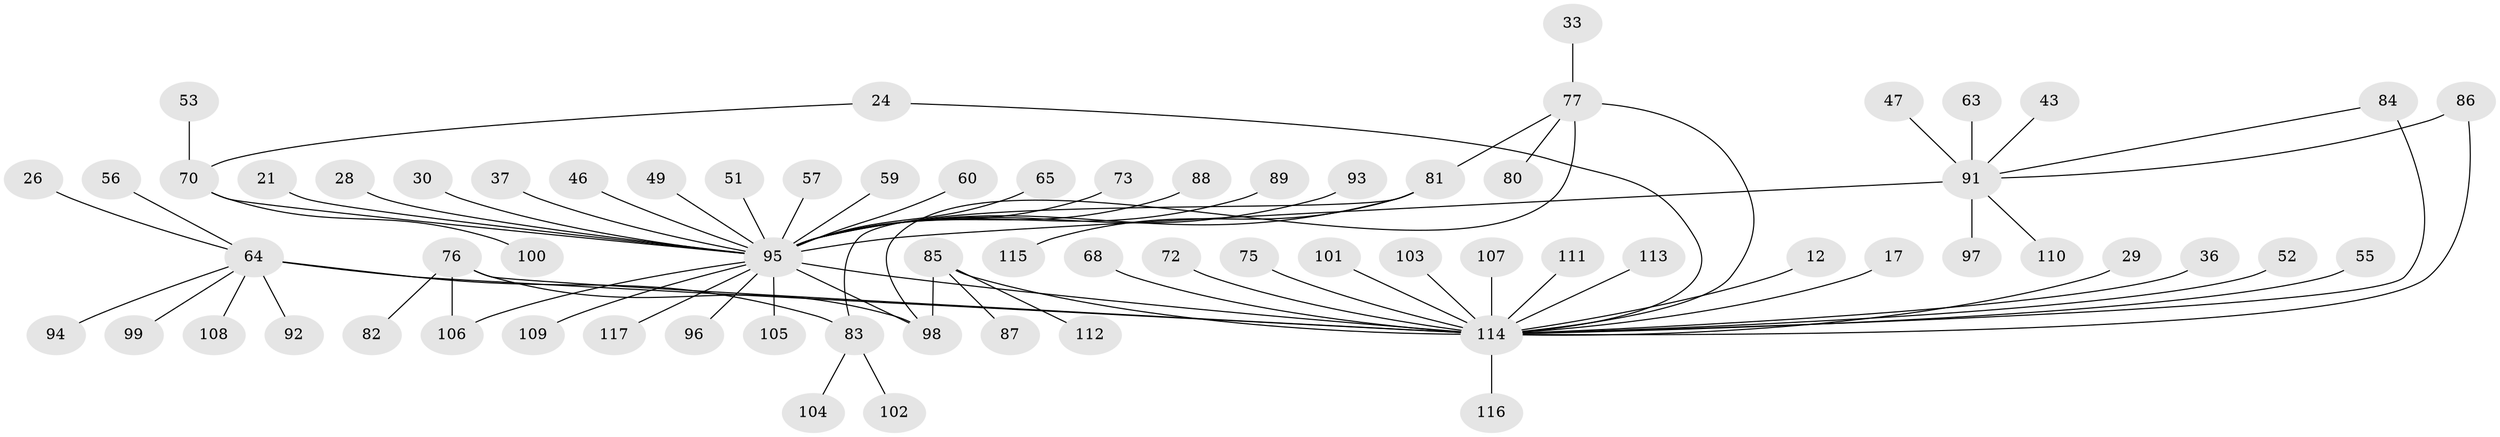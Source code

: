 // original degree distribution, {30: 0.008547008547008548, 10: 0.008547008547008548, 14: 0.008547008547008548, 7: 0.008547008547008548, 4: 0.06837606837606838, 5: 0.03418803418803419, 6: 0.017094017094017096, 3: 0.10256410256410256, 1: 0.5384615384615384, 2: 0.20512820512820512}
// Generated by graph-tools (version 1.1) at 2025/52/03/04/25 21:52:03]
// undirected, 70 vertices, 78 edges
graph export_dot {
graph [start="1"]
  node [color=gray90,style=filled];
  12;
  17;
  21;
  24;
  26;
  28;
  29;
  30 [super="+25"];
  33;
  36;
  37 [super="+13"];
  43;
  46;
  47;
  49 [super="+44"];
  51;
  52;
  53;
  55;
  56 [super="+34"];
  57;
  59;
  60 [super="+31"];
  63;
  64 [super="+45+8"];
  65;
  68;
  70 [super="+22"];
  72;
  73;
  75 [super="+67"];
  76;
  77 [super="+19"];
  80;
  81 [super="+16+66"];
  82;
  83 [super="+78"];
  84;
  85 [super="+50"];
  86 [super="+54+69"];
  87;
  88 [super="+14"];
  89;
  91 [super="+58+79+90"];
  92;
  93;
  94;
  95 [super="+15+1"];
  96;
  97;
  98 [super="+48"];
  99;
  100 [super="+71"];
  101 [super="+38+61"];
  102;
  103;
  104;
  105;
  106 [super="+40"];
  107;
  108;
  109;
  110;
  111 [super="+74"];
  112;
  113;
  114 [super="+3+2+18"];
  115;
  116;
  117 [super="+23+62"];
  12 -- 114;
  17 -- 114;
  21 -- 95;
  24 -- 70;
  24 -- 114;
  26 -- 64;
  28 -- 95;
  29 -- 114;
  30 -- 95;
  33 -- 77;
  36 -- 114;
  37 -- 95;
  43 -- 91;
  46 -- 95;
  47 -- 91;
  49 -- 95;
  51 -- 95;
  52 -- 114;
  53 -- 70;
  55 -- 114;
  56 -- 64;
  57 -- 95;
  59 -- 95;
  60 -- 95;
  63 -- 91;
  64 -- 108;
  64 -- 114 [weight=3];
  64 -- 99;
  64 -- 94;
  64 -- 92;
  64 -- 83;
  65 -- 95;
  68 -- 114;
  70 -- 95 [weight=2];
  70 -- 100;
  72 -- 114;
  73 -- 95;
  75 -- 114;
  76 -- 82;
  76 -- 98;
  76 -- 106;
  76 -- 114;
  77 -- 81;
  77 -- 114 [weight=2];
  77 -- 80;
  77 -- 98;
  81 -- 115;
  81 -- 83;
  81 -- 95;
  83 -- 102;
  83 -- 104;
  84 -- 114 [weight=2];
  84 -- 91;
  85 -- 87;
  85 -- 112;
  85 -- 98;
  85 -- 114;
  86 -- 114;
  86 -- 91;
  88 -- 95;
  89 -- 95;
  91 -- 95 [weight=3];
  91 -- 97;
  91 -- 110;
  93 -- 95;
  95 -- 114 [weight=4];
  95 -- 96;
  95 -- 105;
  95 -- 109;
  95 -- 117;
  95 -- 106;
  95 -- 98;
  101 -- 114;
  103 -- 114;
  107 -- 114;
  111 -- 114;
  113 -- 114;
  114 -- 116;
}
